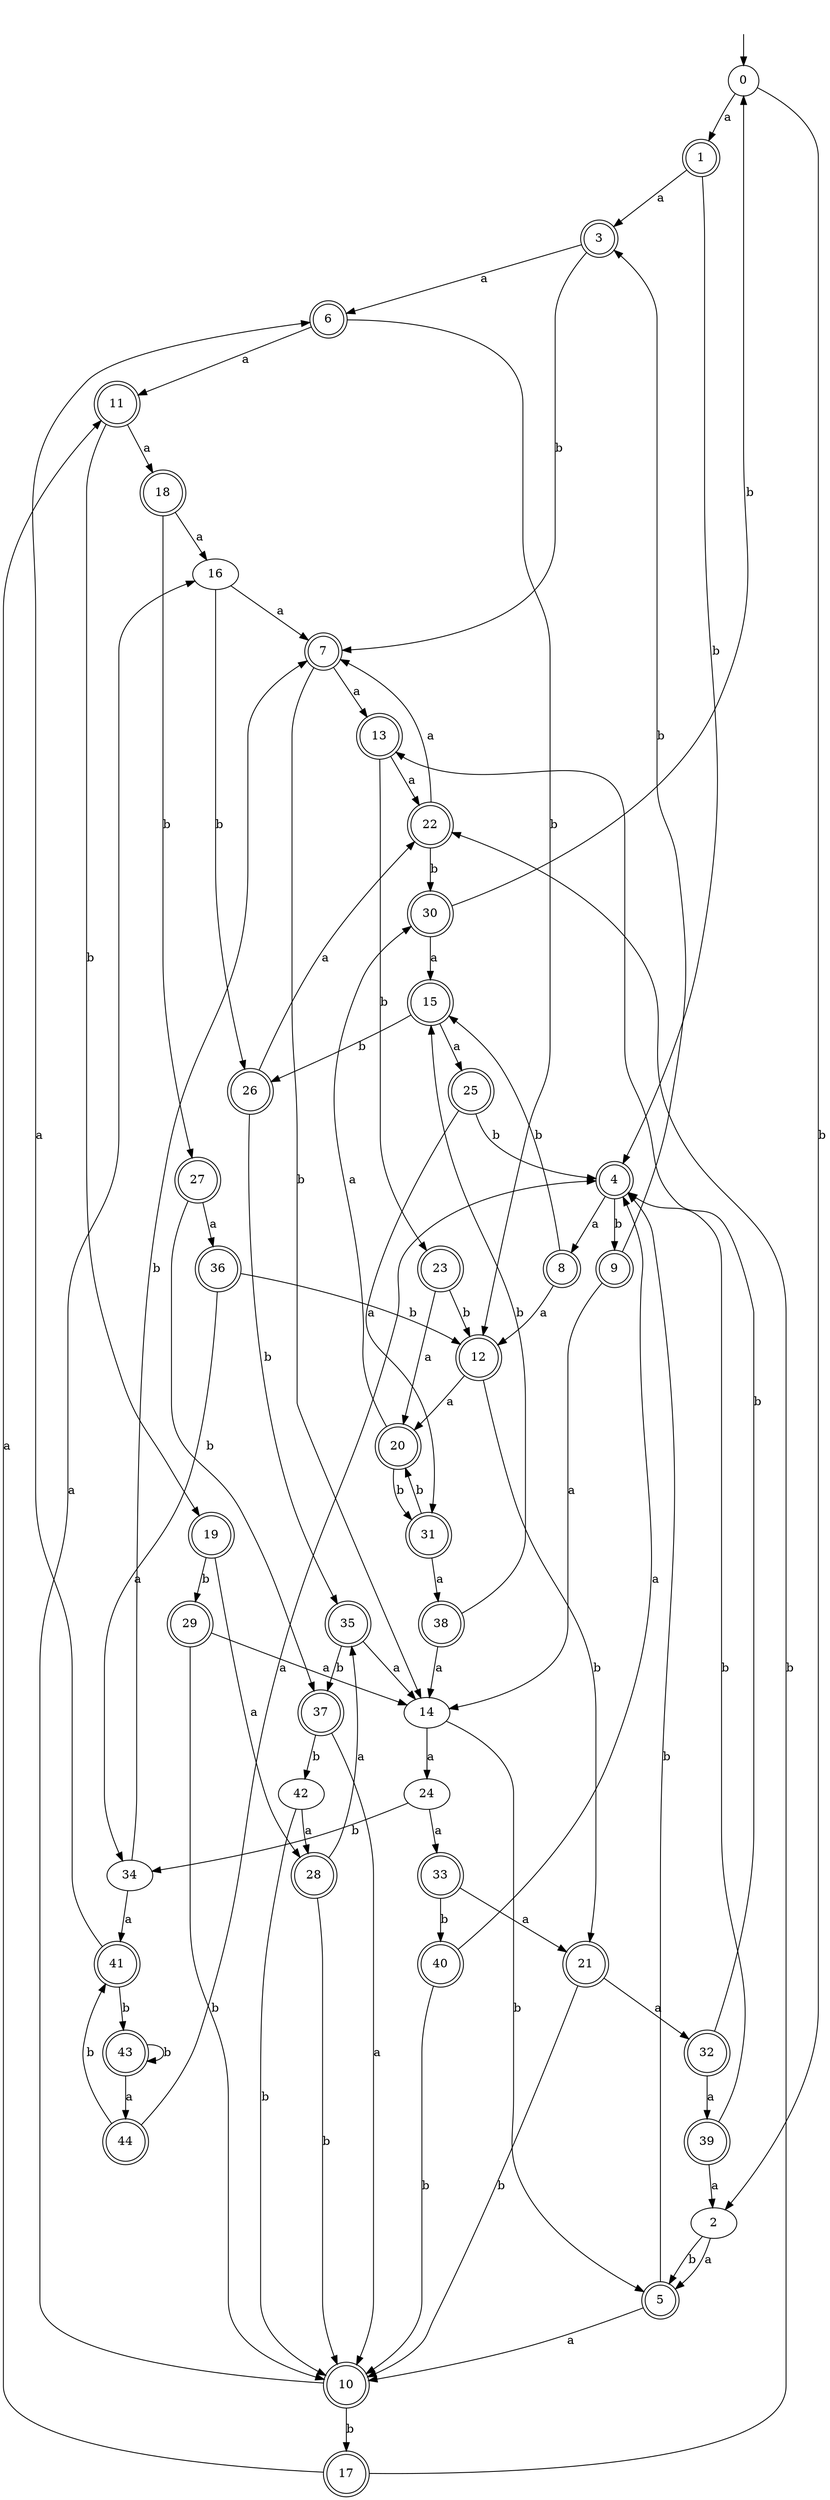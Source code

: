 digraph RandomDFA {
  __start0 [label="", shape=none];
  __start0 -> 0 [label=""];
  0 [shape=circle]
  0 -> 1 [label="a"]
  0 -> 2 [label="b"]
  1 [shape=doublecircle]
  1 -> 3 [label="a"]
  1 -> 4 [label="b"]
  2
  2 -> 5 [label="a"]
  2 -> 5 [label="b"]
  3 [shape=doublecircle]
  3 -> 6 [label="a"]
  3 -> 7 [label="b"]
  4 [shape=doublecircle]
  4 -> 8 [label="a"]
  4 -> 9 [label="b"]
  5 [shape=doublecircle]
  5 -> 10 [label="a"]
  5 -> 4 [label="b"]
  6 [shape=doublecircle]
  6 -> 11 [label="a"]
  6 -> 12 [label="b"]
  7 [shape=doublecircle]
  7 -> 13 [label="a"]
  7 -> 14 [label="b"]
  8 [shape=doublecircle]
  8 -> 12 [label="a"]
  8 -> 15 [label="b"]
  9 [shape=doublecircle]
  9 -> 14 [label="a"]
  9 -> 3 [label="b"]
  10 [shape=doublecircle]
  10 -> 16 [label="a"]
  10 -> 17 [label="b"]
  11 [shape=doublecircle]
  11 -> 18 [label="a"]
  11 -> 19 [label="b"]
  12 [shape=doublecircle]
  12 -> 20 [label="a"]
  12 -> 21 [label="b"]
  13 [shape=doublecircle]
  13 -> 22 [label="a"]
  13 -> 23 [label="b"]
  14
  14 -> 24 [label="a"]
  14 -> 5 [label="b"]
  15 [shape=doublecircle]
  15 -> 25 [label="a"]
  15 -> 26 [label="b"]
  16
  16 -> 7 [label="a"]
  16 -> 26 [label="b"]
  17 [shape=doublecircle]
  17 -> 11 [label="a"]
  17 -> 22 [label="b"]
  18 [shape=doublecircle]
  18 -> 16 [label="a"]
  18 -> 27 [label="b"]
  19 [shape=doublecircle]
  19 -> 28 [label="a"]
  19 -> 29 [label="b"]
  20 [shape=doublecircle]
  20 -> 30 [label="a"]
  20 -> 31 [label="b"]
  21 [shape=doublecircle]
  21 -> 32 [label="a"]
  21 -> 10 [label="b"]
  22 [shape=doublecircle]
  22 -> 7 [label="a"]
  22 -> 30 [label="b"]
  23 [shape=doublecircle]
  23 -> 20 [label="a"]
  23 -> 12 [label="b"]
  24
  24 -> 33 [label="a"]
  24 -> 34 [label="b"]
  25 [shape=doublecircle]
  25 -> 31 [label="a"]
  25 -> 4 [label="b"]
  26 [shape=doublecircle]
  26 -> 22 [label="a"]
  26 -> 35 [label="b"]
  27 [shape=doublecircle]
  27 -> 36 [label="a"]
  27 -> 37 [label="b"]
  28 [shape=doublecircle]
  28 -> 35 [label="a"]
  28 -> 10 [label="b"]
  29 [shape=doublecircle]
  29 -> 14 [label="a"]
  29 -> 10 [label="b"]
  30 [shape=doublecircle]
  30 -> 15 [label="a"]
  30 -> 0 [label="b"]
  31 [shape=doublecircle]
  31 -> 38 [label="a"]
  31 -> 20 [label="b"]
  32 [shape=doublecircle]
  32 -> 39 [label="a"]
  32 -> 13 [label="b"]
  33 [shape=doublecircle]
  33 -> 21 [label="a"]
  33 -> 40 [label="b"]
  34
  34 -> 41 [label="a"]
  34 -> 7 [label="b"]
  35 [shape=doublecircle]
  35 -> 14 [label="a"]
  35 -> 37 [label="b"]
  36 [shape=doublecircle]
  36 -> 34 [label="a"]
  36 -> 12 [label="b"]
  37 [shape=doublecircle]
  37 -> 10 [label="a"]
  37 -> 42 [label="b"]
  38 [shape=doublecircle]
  38 -> 14 [label="a"]
  38 -> 15 [label="b"]
  39 [shape=doublecircle]
  39 -> 2 [label="a"]
  39 -> 4 [label="b"]
  40 [shape=doublecircle]
  40 -> 4 [label="a"]
  40 -> 10 [label="b"]
  41 [shape=doublecircle]
  41 -> 6 [label="a"]
  41 -> 43 [label="b"]
  42
  42 -> 28 [label="a"]
  42 -> 10 [label="b"]
  43 [shape=doublecircle]
  43 -> 44 [label="a"]
  43 -> 43 [label="b"]
  44 [shape=doublecircle]
  44 -> 4 [label="a"]
  44 -> 41 [label="b"]
}
